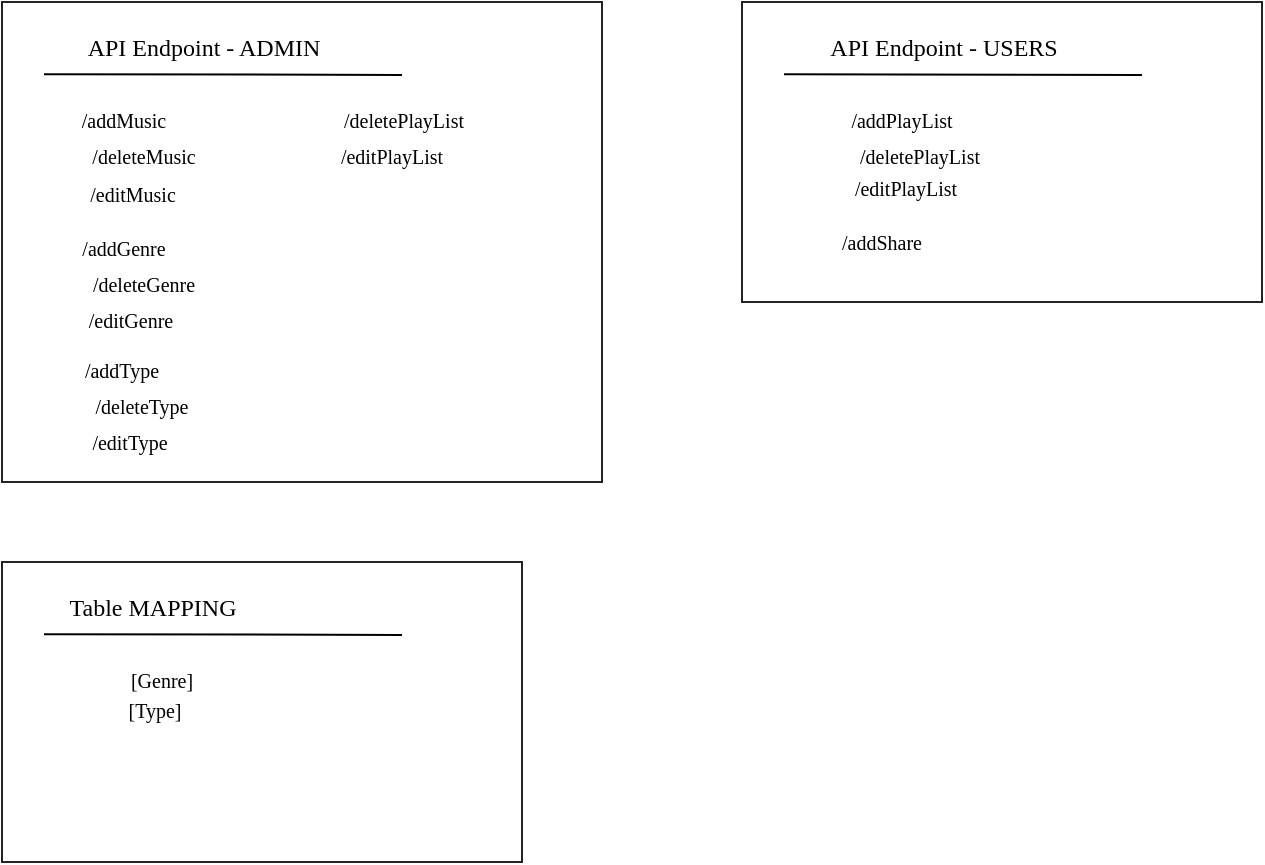 <mxfile version="27.0.9">
  <diagram name="Page-1" id="adGEc_nTsVdC9XLiCqks">
    <mxGraphModel dx="305" dy="240" grid="1" gridSize="10" guides="1" tooltips="1" connect="1" arrows="1" fold="1" page="1" pageScale="1" pageWidth="827" pageHeight="1169" math="0" shadow="0">
      <root>
        <mxCell id="0" />
        <mxCell id="1" parent="0" />
        <mxCell id="QBsLuEhznaoQFIBBGWlC-17" value="" style="group" parent="1" vertex="1" connectable="0">
          <mxGeometry x="320" y="280" width="300" height="240" as="geometry" />
        </mxCell>
        <mxCell id="xaW593ikv_hJflvQ_vIK-4" value="" style="rounded=0;whiteSpace=wrap;html=1;fillColor=light-dark(#FFFFFF,#242426);strokeColor=light-dark(#242426,#242426);movable=1;resizable=1;rotatable=1;deletable=1;editable=1;locked=0;connectable=1;container=0;" parent="QBsLuEhznaoQFIBBGWlC-17" vertex="1">
          <mxGeometry width="300" height="240" as="geometry" />
        </mxCell>
        <mxCell id="xaW593ikv_hJflvQ_vIK-55" value="&lt;font style=&quot;font-size: 10px; color: light-dark(rgb(0, 0, 0), rgb(96, 114, 250));&quot;&gt;/editPlayList&lt;/font&gt;" style="text;html=1;align=center;verticalAlign=middle;whiteSpace=wrap;rounded=0;fontFamily=Nerd;container=0;" parent="QBsLuEhznaoQFIBBGWlC-17" vertex="1">
          <mxGeometry x="130" y="63.78" width="130" height="27.33" as="geometry" />
        </mxCell>
        <mxCell id="xaW593ikv_hJflvQ_vIK-57" value="&lt;font style=&quot;font-size: 10px; color: light-dark(rgb(0, 0, 0), rgb(96, 114, 250));&quot;&gt;/editMusic&lt;/font&gt;" style="text;html=1;align=center;verticalAlign=middle;whiteSpace=wrap;rounded=0;fontFamily=Nerd;container=0;" parent="QBsLuEhznaoQFIBBGWlC-17" vertex="1">
          <mxGeometry x="1" y="82" width="129" height="27.33" as="geometry" />
        </mxCell>
        <mxCell id="xaW593ikv_hJflvQ_vIK-6" value="API Endpoint - ADMIN" style="text;html=1;align=center;verticalAlign=middle;whiteSpace=wrap;rounded=0;fontFamily=Nerd;container=0;fontColor=light-dark(#000000,#B2B0BF);" parent="QBsLuEhznaoQFIBBGWlC-17" vertex="1">
          <mxGeometry x="21" y="9.111" width="160" height="27.333" as="geometry" />
        </mxCell>
        <mxCell id="xaW593ikv_hJflvQ_vIK-19" value="" style="endArrow=none;html=1;rounded=0;fontColor=light-dark(#000000,#B2B0BF);strokeColor=light-dark(#000000,#B2B0BF);" parent="QBsLuEhznaoQFIBBGWlC-17" edge="1">
          <mxGeometry width="50" height="50" relative="1" as="geometry">
            <mxPoint x="21" y="36.08" as="sourcePoint" />
            <mxPoint x="200" y="36.444" as="targetPoint" />
          </mxGeometry>
        </mxCell>
        <mxCell id="xaW593ikv_hJflvQ_vIK-18" value="&lt;font style=&quot;font-size: 10px; color: light-dark(rgb(0, 0, 0), rgb(67, 194, 63));&quot;&gt;/addMusic&lt;/font&gt;" style="text;html=1;align=center;verticalAlign=middle;whiteSpace=wrap;rounded=0;fontFamily=Nerd;container=0;" parent="QBsLuEhznaoQFIBBGWlC-17" vertex="1">
          <mxGeometry x="1" y="45.556" width="120" height="27.333" as="geometry" />
        </mxCell>
        <mxCell id="xaW593ikv_hJflvQ_vIK-28" value="&lt;font style=&quot;font-size: 10px; color: light-dark(rgb(0, 0, 0), rgb(236, 97, 81));&quot;&gt;/deleteMusic&lt;/font&gt;" style="text;html=1;align=center;verticalAlign=middle;whiteSpace=wrap;rounded=0;fontFamily=Nerd;container=0;" parent="QBsLuEhznaoQFIBBGWlC-17" vertex="1">
          <mxGeometry x="1" y="63.778" width="140" height="27.333" as="geometry" />
        </mxCell>
        <mxCell id="xaW593ikv_hJflvQ_vIK-43" value="&lt;font style=&quot;font-size: 10px; color: light-dark(rgb(0, 0, 0), rgb(236, 97, 81));&quot;&gt;/deletePlayList&lt;/font&gt;" style="text;html=1;align=center;verticalAlign=middle;whiteSpace=wrap;rounded=0;fontFamily=Nerd;container=0;" parent="QBsLuEhznaoQFIBBGWlC-17" vertex="1">
          <mxGeometry x="131" y="45.558" width="140" height="27.333" as="geometry" />
        </mxCell>
        <mxCell id="xaW593ikv_hJflvQ_vIK-34" value="&lt;font style=&quot;color: light-dark(rgb(0, 0, 0), rgb(67, 194, 63)); font-size: 10px;&quot;&gt;/addType&lt;/font&gt;" style="text;html=1;align=center;verticalAlign=middle;whiteSpace=wrap;rounded=0;fontFamily=Nerd;container=0;" parent="QBsLuEhznaoQFIBBGWlC-17" vertex="1">
          <mxGeometry y="169.997" width="120" height="27.333" as="geometry" />
        </mxCell>
        <mxCell id="xaW593ikv_hJflvQ_vIK-35" value="&lt;font style=&quot;font-size: 10px; color: light-dark(rgb(0, 0, 0), rgb(236, 97, 81));&quot;&gt;/deleteType&lt;/font&gt;" style="text;html=1;align=center;verticalAlign=middle;whiteSpace=wrap;rounded=0;fontFamily=Nerd;container=0;" parent="QBsLuEhznaoQFIBBGWlC-17" vertex="1">
          <mxGeometry y="188.219" width="140" height="27.333" as="geometry" />
        </mxCell>
        <mxCell id="xaW593ikv_hJflvQ_vIK-31" value="&lt;font style=&quot;color: light-dark(rgb(0, 0, 0), rgb(67, 194, 63)); font-size: 10px;&quot;&gt;/addGenre&lt;/font&gt;" style="text;html=1;align=center;verticalAlign=middle;whiteSpace=wrap;rounded=0;fontFamily=Nerd;container=0;" parent="QBsLuEhznaoQFIBBGWlC-17" vertex="1">
          <mxGeometry x="1" y="109.331" width="120.0" height="27.333" as="geometry" />
        </mxCell>
        <mxCell id="xaW593ikv_hJflvQ_vIK-32" value="&lt;font style=&quot;font-size: 10px; color: light-dark(rgb(0, 0, 0), rgb(236, 97, 81));&quot;&gt;/deleteGenre&lt;/font&gt;" style="text;html=1;align=center;verticalAlign=middle;whiteSpace=wrap;rounded=0;fontFamily=Nerd;container=0;" parent="QBsLuEhznaoQFIBBGWlC-17" vertex="1">
          <mxGeometry x="1" y="127.553" width="140" height="27.333" as="geometry" />
        </mxCell>
        <mxCell id="QBsLuEhznaoQFIBBGWlC-13" value="&lt;font style=&quot;font-size: 10px; color: light-dark(rgb(0, 0, 0), rgb(96, 114, 250));&quot;&gt;/editGenre&lt;/font&gt;" style="text;html=1;align=center;verticalAlign=middle;whiteSpace=wrap;rounded=0;fontFamily=Nerd;container=0;" parent="QBsLuEhznaoQFIBBGWlC-17" vertex="1">
          <mxGeometry y="145.78" width="129" height="27.33" as="geometry" />
        </mxCell>
        <mxCell id="QBsLuEhznaoQFIBBGWlC-14" value="&lt;font style=&quot;font-size: 10px; color: light-dark(rgb(0, 0, 0), rgb(96, 114, 250));&quot;&gt;/editType&lt;/font&gt;" style="text;html=1;align=center;verticalAlign=middle;whiteSpace=wrap;rounded=0;fontFamily=Nerd;container=0;" parent="QBsLuEhznaoQFIBBGWlC-17" vertex="1">
          <mxGeometry x="5" y="206" width="118" height="27.33" as="geometry" />
        </mxCell>
        <mxCell id="61xWKuRoAaAwgnql3DkE-5" value="" style="group" vertex="1" connectable="0" parent="1">
          <mxGeometry x="690" y="280" width="260" height="150" as="geometry" />
        </mxCell>
        <mxCell id="QBsLuEhznaoQFIBBGWlC-1" value="" style="rounded=0;whiteSpace=wrap;html=1;fillColor=light-dark(#FFFFFF,#242426);strokeColor=light-dark(#242426,#242426);movable=1;resizable=1;rotatable=1;deletable=1;editable=1;locked=0;connectable=1;container=0;" parent="61xWKuRoAaAwgnql3DkE-5" vertex="1">
          <mxGeometry width="260" height="150" as="geometry" />
        </mxCell>
        <mxCell id="QBsLuEhznaoQFIBBGWlC-2" value="&lt;font style=&quot;font-size: 10px; color: light-dark(rgb(0, 0, 0), rgb(96, 114, 250));&quot;&gt;/editPlayList&lt;/font&gt;" style="text;html=1;align=center;verticalAlign=middle;whiteSpace=wrap;rounded=0;fontFamily=Nerd;container=0;" parent="61xWKuRoAaAwgnql3DkE-5" vertex="1">
          <mxGeometry x="17" y="79.0" width="130" height="27.33" as="geometry" />
        </mxCell>
        <mxCell id="QBsLuEhznaoQFIBBGWlC-4" value="API Endpoint - USERS" style="text;html=1;align=center;verticalAlign=middle;whiteSpace=wrap;rounded=0;fontFamily=Nerd;container=0;fontColor=light-dark(#000000,#B2B0BF);" parent="61xWKuRoAaAwgnql3DkE-5" vertex="1">
          <mxGeometry x="21" y="9.111" width="160" height="27.333" as="geometry" />
        </mxCell>
        <mxCell id="QBsLuEhznaoQFIBBGWlC-5" value="" style="endArrow=none;html=1;rounded=0;fontColor=light-dark(#000000,#B2B0BF);strokeColor=light-dark(#000000,#B2B0BF);" parent="61xWKuRoAaAwgnql3DkE-5" edge="1">
          <mxGeometry width="50" height="50" relative="1" as="geometry">
            <mxPoint x="21" y="36.08" as="sourcePoint" />
            <mxPoint x="200" y="36.444" as="targetPoint" />
          </mxGeometry>
        </mxCell>
        <mxCell id="QBsLuEhznaoQFIBBGWlC-8" value="&lt;font style=&quot;font-size: 10px; color: light-dark(rgb(0, 0, 0), rgb(236, 97, 81));&quot;&gt;/deletePlayList&lt;/font&gt;" style="text;html=1;align=center;verticalAlign=middle;whiteSpace=wrap;rounded=0;fontFamily=Nerd;container=0;" parent="61xWKuRoAaAwgnql3DkE-5" vertex="1">
          <mxGeometry x="19" y="63.778" width="140" height="27.333" as="geometry" />
        </mxCell>
        <mxCell id="QBsLuEhznaoQFIBBGWlC-15" value="&lt;font style=&quot;font-size: 10px; color: light-dark(rgb(0, 0, 0), rgb(67, 194, 63));&quot;&gt;/addPlayList&lt;/font&gt;" style="text;html=1;align=center;verticalAlign=middle;whiteSpace=wrap;rounded=0;fontFamily=Nerd;container=0;" parent="61xWKuRoAaAwgnql3DkE-5" vertex="1">
          <mxGeometry x="10" y="45.56" width="140" height="27.33" as="geometry" />
        </mxCell>
        <mxCell id="61xWKuRoAaAwgnql3DkE-3" value="&lt;font style=&quot;font-size: 10px; color: light-dark(rgb(0, 0, 0), rgb(67, 194, 63));&quot;&gt;/addShare&lt;/font&gt;" style="text;html=1;align=center;verticalAlign=middle;whiteSpace=wrap;rounded=0;fontFamily=Nerd;container=0;" vertex="1" parent="61xWKuRoAaAwgnql3DkE-5">
          <mxGeometry x="10" y="106.326" width="120" height="27.333" as="geometry" />
        </mxCell>
        <mxCell id="61xWKuRoAaAwgnql3DkE-7" value="" style="rounded=0;whiteSpace=wrap;html=1;fillColor=light-dark(#FFFFFF,#242426);strokeColor=light-dark(#242426,#242426);movable=1;resizable=1;rotatable=1;deletable=1;editable=1;locked=0;connectable=1;container=0;" vertex="1" parent="1">
          <mxGeometry x="320" y="560" width="260" height="150" as="geometry" />
        </mxCell>
        <mxCell id="61xWKuRoAaAwgnql3DkE-9" value="Table MAPPING" style="text;html=1;align=center;verticalAlign=middle;whiteSpace=wrap;rounded=0;fontFamily=Nerd;container=0;fontColor=light-dark(#000000,#B2B0BF);" vertex="1" parent="1">
          <mxGeometry x="341" y="569.11" width="109" height="27.33" as="geometry" />
        </mxCell>
        <mxCell id="61xWKuRoAaAwgnql3DkE-10" value="" style="endArrow=none;html=1;rounded=0;fontColor=light-dark(#000000,#B2B0BF);strokeColor=light-dark(#000000,#B2B0BF);" edge="1" parent="1">
          <mxGeometry width="50" height="50" relative="1" as="geometry">
            <mxPoint x="341" y="596.08" as="sourcePoint" />
            <mxPoint x="520" y="596.444" as="targetPoint" />
          </mxGeometry>
        </mxCell>
        <mxCell id="61xWKuRoAaAwgnql3DkE-12" value="&lt;font style=&quot;font-size: 10px; color: light-dark(rgb(0, 0, 0), rgb(67, 194, 63));&quot;&gt;[Genre]&lt;/font&gt;" style="text;html=1;align=center;verticalAlign=middle;whiteSpace=wrap;rounded=0;fontFamily=Nerd;container=0;" vertex="1" parent="1">
          <mxGeometry x="330" y="605.56" width="140" height="27.33" as="geometry" />
        </mxCell>
        <mxCell id="61xWKuRoAaAwgnql3DkE-14" value="&lt;font style=&quot;font-size: 10px; color: light-dark(rgb(0, 0, 0), rgb(67, 194, 63));&quot;&gt;[Type]&lt;/font&gt;" style="text;html=1;align=center;verticalAlign=middle;whiteSpace=wrap;rounded=0;fontFamily=Nerd;container=0;" vertex="1" parent="1">
          <mxGeometry x="324" y="620" width="144.5" height="27.33" as="geometry" />
        </mxCell>
      </root>
    </mxGraphModel>
  </diagram>
</mxfile>
